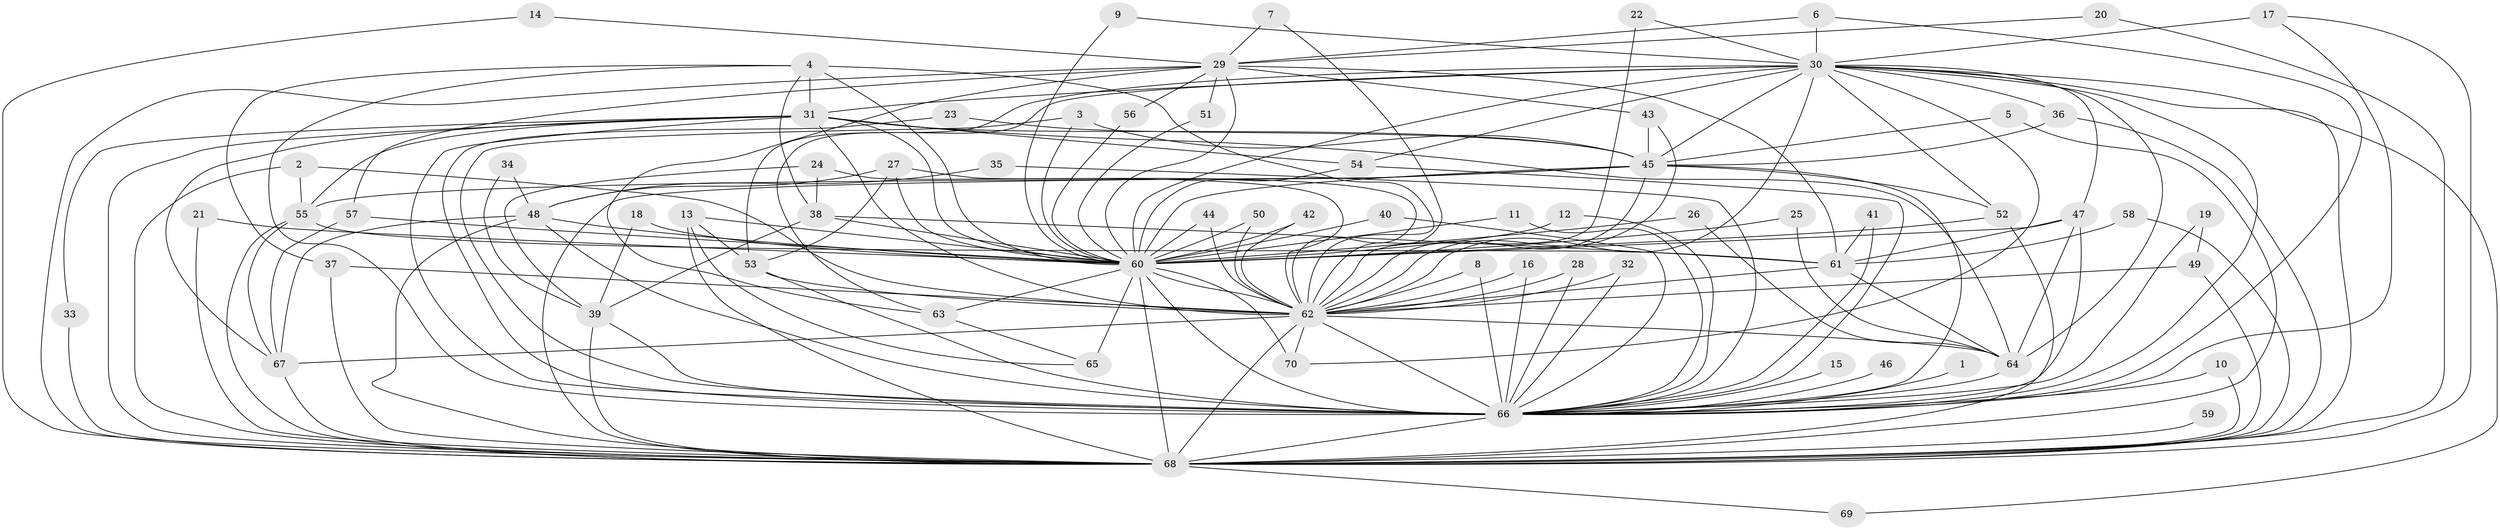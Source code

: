 // original degree distribution, {26: 0.007194244604316547, 18: 0.007194244604316547, 28: 0.007194244604316547, 20: 0.007194244604316547, 22: 0.007194244604316547, 16: 0.007194244604316547, 31: 0.007194244604316547, 33: 0.007194244604316547, 27: 0.007194244604316547, 24: 0.007194244604316547, 8: 0.02158273381294964, 3: 0.19424460431654678, 2: 0.5827338129496403, 4: 0.03597122302158273, 6: 0.03597122302158273, 5: 0.04316546762589928, 7: 0.014388489208633094}
// Generated by graph-tools (version 1.1) at 2025/49/03/09/25 03:49:45]
// undirected, 70 vertices, 179 edges
graph export_dot {
graph [start="1"]
  node [color=gray90,style=filled];
  1;
  2;
  3;
  4;
  5;
  6;
  7;
  8;
  9;
  10;
  11;
  12;
  13;
  14;
  15;
  16;
  17;
  18;
  19;
  20;
  21;
  22;
  23;
  24;
  25;
  26;
  27;
  28;
  29;
  30;
  31;
  32;
  33;
  34;
  35;
  36;
  37;
  38;
  39;
  40;
  41;
  42;
  43;
  44;
  45;
  46;
  47;
  48;
  49;
  50;
  51;
  52;
  53;
  54;
  55;
  56;
  57;
  58;
  59;
  60;
  61;
  62;
  63;
  64;
  65;
  66;
  67;
  68;
  69;
  70;
  1 -- 66 [weight=2.0];
  2 -- 55 [weight=1.0];
  2 -- 62 [weight=1.0];
  2 -- 68 [weight=1.0];
  3 -- 45 [weight=1.0];
  3 -- 60 [weight=1.0];
  3 -- 66 [weight=1.0];
  4 -- 31 [weight=1.0];
  4 -- 37 [weight=1.0];
  4 -- 38 [weight=1.0];
  4 -- 60 [weight=2.0];
  4 -- 62 [weight=1.0];
  4 -- 66 [weight=1.0];
  5 -- 45 [weight=1.0];
  5 -- 68 [weight=1.0];
  6 -- 29 [weight=1.0];
  6 -- 30 [weight=1.0];
  6 -- 66 [weight=1.0];
  7 -- 29 [weight=1.0];
  7 -- 62 [weight=2.0];
  8 -- 62 [weight=1.0];
  8 -- 66 [weight=1.0];
  9 -- 30 [weight=1.0];
  9 -- 60 [weight=1.0];
  10 -- 66 [weight=1.0];
  10 -- 68 [weight=1.0];
  11 -- 60 [weight=1.0];
  11 -- 66 [weight=1.0];
  12 -- 60 [weight=1.0];
  12 -- 66 [weight=1.0];
  13 -- 53 [weight=1.0];
  13 -- 60 [weight=2.0];
  13 -- 65 [weight=1.0];
  13 -- 68 [weight=1.0];
  14 -- 29 [weight=1.0];
  14 -- 68 [weight=1.0];
  15 -- 66 [weight=1.0];
  16 -- 62 [weight=1.0];
  16 -- 66 [weight=1.0];
  17 -- 30 [weight=2.0];
  17 -- 66 [weight=1.0];
  17 -- 68 [weight=1.0];
  18 -- 39 [weight=1.0];
  18 -- 60 [weight=1.0];
  19 -- 49 [weight=1.0];
  19 -- 66 [weight=1.0];
  20 -- 29 [weight=1.0];
  20 -- 68 [weight=1.0];
  21 -- 60 [weight=1.0];
  21 -- 68 [weight=1.0];
  22 -- 30 [weight=1.0];
  22 -- 62 [weight=1.0];
  23 -- 45 [weight=1.0];
  23 -- 66 [weight=1.0];
  24 -- 38 [weight=1.0];
  24 -- 39 [weight=1.0];
  24 -- 62 [weight=1.0];
  25 -- 60 [weight=1.0];
  25 -- 64 [weight=1.0];
  26 -- 60 [weight=1.0];
  26 -- 64 [weight=1.0];
  27 -- 48 [weight=1.0];
  27 -- 53 [weight=1.0];
  27 -- 60 [weight=1.0];
  27 -- 62 [weight=2.0];
  28 -- 62 [weight=1.0];
  28 -- 66 [weight=1.0];
  29 -- 43 [weight=1.0];
  29 -- 51 [weight=1.0];
  29 -- 56 [weight=1.0];
  29 -- 57 [weight=1.0];
  29 -- 60 [weight=1.0];
  29 -- 61 [weight=1.0];
  29 -- 63 [weight=1.0];
  29 -- 68 [weight=1.0];
  30 -- 31 [weight=1.0];
  30 -- 36 [weight=1.0];
  30 -- 45 [weight=2.0];
  30 -- 47 [weight=1.0];
  30 -- 52 [weight=1.0];
  30 -- 53 [weight=1.0];
  30 -- 54 [weight=1.0];
  30 -- 60 [weight=3.0];
  30 -- 62 [weight=2.0];
  30 -- 63 [weight=1.0];
  30 -- 64 [weight=2.0];
  30 -- 66 [weight=2.0];
  30 -- 68 [weight=2.0];
  30 -- 69 [weight=1.0];
  30 -- 70 [weight=1.0];
  31 -- 33 [weight=1.0];
  31 -- 45 [weight=1.0];
  31 -- 54 [weight=1.0];
  31 -- 55 [weight=1.0];
  31 -- 60 [weight=2.0];
  31 -- 62 [weight=3.0];
  31 -- 64 [weight=1.0];
  31 -- 66 [weight=2.0];
  31 -- 67 [weight=1.0];
  31 -- 68 [weight=1.0];
  32 -- 62 [weight=1.0];
  32 -- 66 [weight=1.0];
  33 -- 68 [weight=1.0];
  34 -- 39 [weight=1.0];
  34 -- 48 [weight=1.0];
  35 -- 48 [weight=1.0];
  35 -- 66 [weight=1.0];
  36 -- 45 [weight=1.0];
  36 -- 68 [weight=1.0];
  37 -- 62 [weight=2.0];
  37 -- 68 [weight=1.0];
  38 -- 39 [weight=1.0];
  38 -- 60 [weight=2.0];
  38 -- 61 [weight=1.0];
  39 -- 66 [weight=2.0];
  39 -- 68 [weight=2.0];
  40 -- 60 [weight=1.0];
  40 -- 66 [weight=1.0];
  41 -- 61 [weight=1.0];
  41 -- 66 [weight=1.0];
  42 -- 60 [weight=1.0];
  42 -- 62 [weight=1.0];
  43 -- 45 [weight=1.0];
  43 -- 62 [weight=1.0];
  44 -- 60 [weight=1.0];
  44 -- 62 [weight=1.0];
  45 -- 52 [weight=1.0];
  45 -- 55 [weight=1.0];
  45 -- 60 [weight=3.0];
  45 -- 62 [weight=2.0];
  45 -- 66 [weight=2.0];
  45 -- 68 [weight=1.0];
  46 -- 66 [weight=1.0];
  47 -- 60 [weight=2.0];
  47 -- 61 [weight=1.0];
  47 -- 64 [weight=1.0];
  47 -- 66 [weight=1.0];
  48 -- 60 [weight=1.0];
  48 -- 66 [weight=1.0];
  48 -- 67 [weight=1.0];
  48 -- 68 [weight=1.0];
  49 -- 62 [weight=2.0];
  49 -- 68 [weight=1.0];
  50 -- 60 [weight=1.0];
  50 -- 62 [weight=1.0];
  51 -- 60 [weight=1.0];
  52 -- 60 [weight=1.0];
  52 -- 68 [weight=1.0];
  53 -- 62 [weight=1.0];
  53 -- 66 [weight=1.0];
  54 -- 60 [weight=1.0];
  54 -- 66 [weight=1.0];
  55 -- 61 [weight=1.0];
  55 -- 67 [weight=1.0];
  55 -- 68 [weight=1.0];
  56 -- 60 [weight=1.0];
  57 -- 60 [weight=1.0];
  57 -- 67 [weight=1.0];
  58 -- 61 [weight=1.0];
  58 -- 68 [weight=1.0];
  59 -- 68 [weight=1.0];
  60 -- 62 [weight=4.0];
  60 -- 63 [weight=1.0];
  60 -- 65 [weight=2.0];
  60 -- 66 [weight=6.0];
  60 -- 68 [weight=2.0];
  60 -- 70 [weight=2.0];
  61 -- 62 [weight=1.0];
  61 -- 64 [weight=1.0];
  62 -- 64 [weight=1.0];
  62 -- 66 [weight=5.0];
  62 -- 67 [weight=1.0];
  62 -- 68 [weight=2.0];
  62 -- 70 [weight=1.0];
  63 -- 65 [weight=1.0];
  64 -- 66 [weight=1.0];
  66 -- 68 [weight=2.0];
  67 -- 68 [weight=1.0];
  68 -- 69 [weight=1.0];
}
